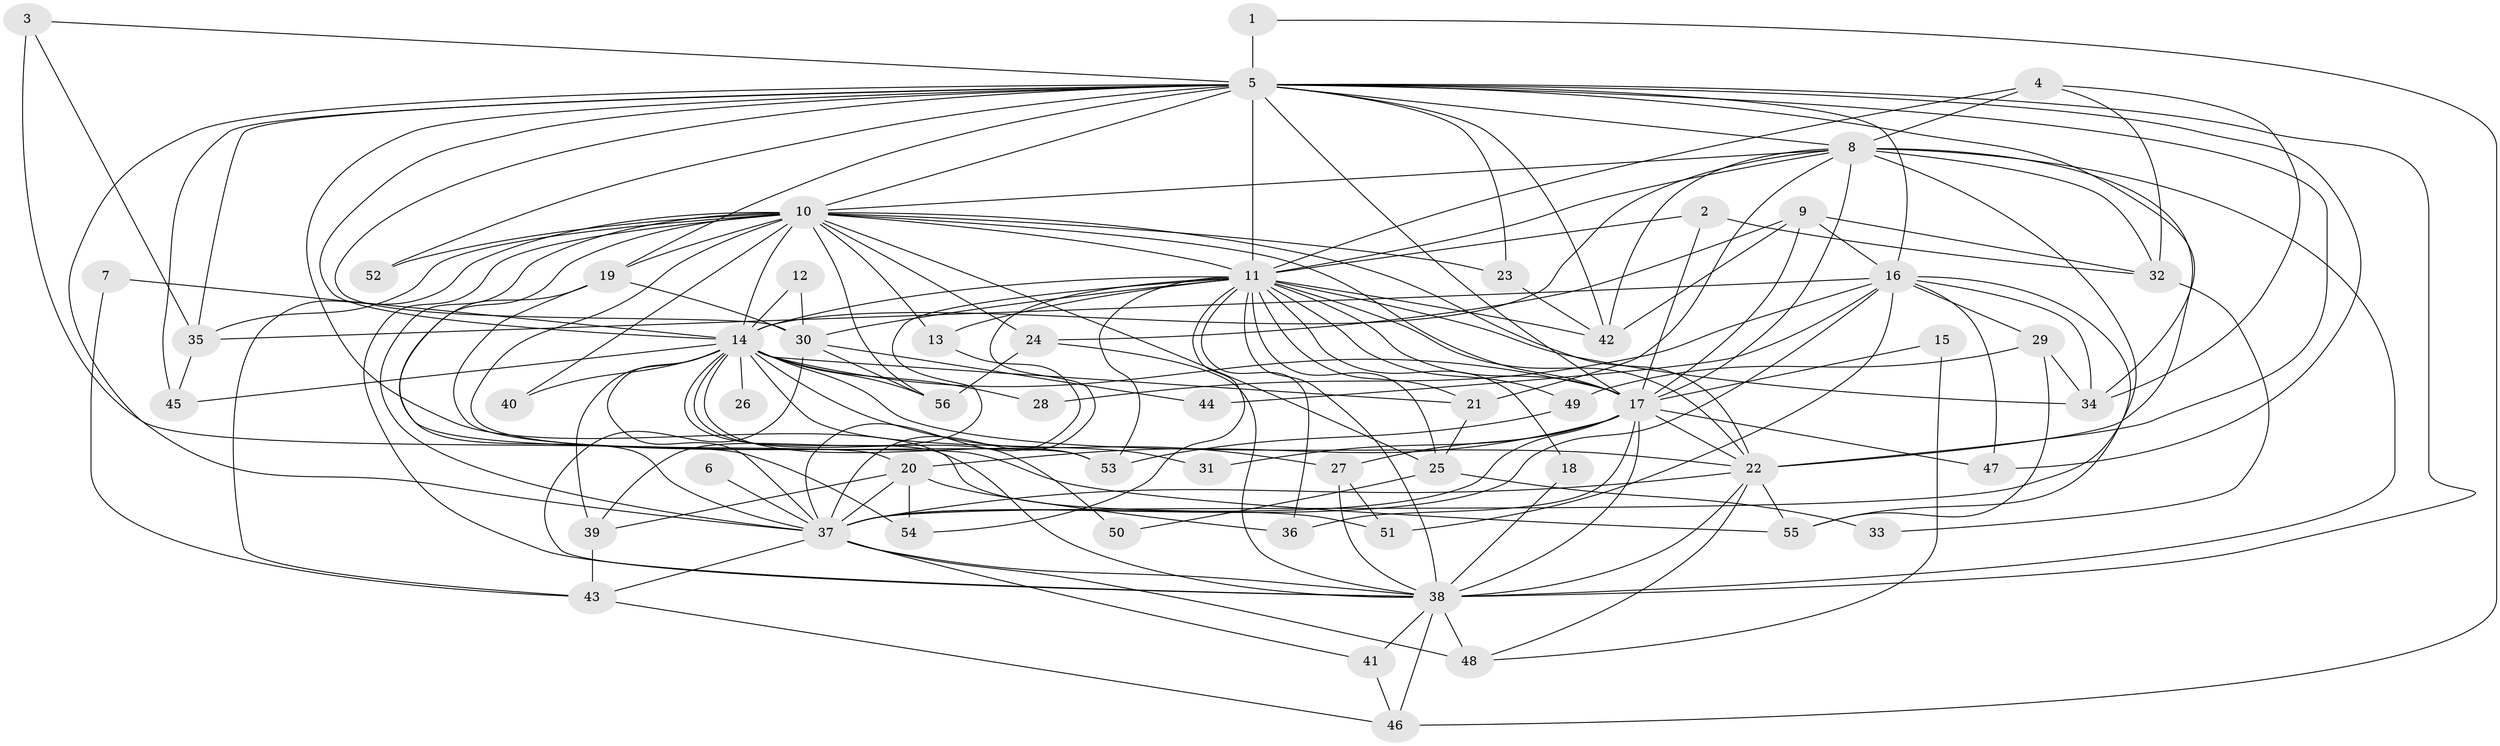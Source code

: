 // original degree distribution, {20: 0.018018018018018018, 25: 0.018018018018018018, 15: 0.009009009009009009, 28: 0.009009009009009009, 24: 0.009009009009009009, 17: 0.009009009009009009, 19: 0.009009009009009009, 14: 0.009009009009009009, 8: 0.009009009009009009, 5: 0.06306306306306306, 3: 0.13513513513513514, 6: 0.009009009009009009, 12: 0.009009009009009009, 2: 0.5675675675675675, 4: 0.10810810810810811, 7: 0.009009009009009009}
// Generated by graph-tools (version 1.1) at 2025/01/03/09/25 03:01:25]
// undirected, 56 vertices, 160 edges
graph export_dot {
graph [start="1"]
  node [color=gray90,style=filled];
  1;
  2;
  3;
  4;
  5;
  6;
  7;
  8;
  9;
  10;
  11;
  12;
  13;
  14;
  15;
  16;
  17;
  18;
  19;
  20;
  21;
  22;
  23;
  24;
  25;
  26;
  27;
  28;
  29;
  30;
  31;
  32;
  33;
  34;
  35;
  36;
  37;
  38;
  39;
  40;
  41;
  42;
  43;
  44;
  45;
  46;
  47;
  48;
  49;
  50;
  51;
  52;
  53;
  54;
  55;
  56;
  1 -- 5 [weight=2.0];
  1 -- 46 [weight=1.0];
  2 -- 11 [weight=1.0];
  2 -- 17 [weight=1.0];
  2 -- 32 [weight=1.0];
  3 -- 5 [weight=1.0];
  3 -- 35 [weight=1.0];
  3 -- 54 [weight=1.0];
  4 -- 8 [weight=1.0];
  4 -- 11 [weight=1.0];
  4 -- 32 [weight=1.0];
  4 -- 34 [weight=1.0];
  5 -- 8 [weight=2.0];
  5 -- 10 [weight=2.0];
  5 -- 11 [weight=2.0];
  5 -- 14 [weight=2.0];
  5 -- 16 [weight=1.0];
  5 -- 17 [weight=2.0];
  5 -- 19 [weight=1.0];
  5 -- 22 [weight=2.0];
  5 -- 23 [weight=1.0];
  5 -- 30 [weight=1.0];
  5 -- 34 [weight=1.0];
  5 -- 35 [weight=1.0];
  5 -- 37 [weight=3.0];
  5 -- 38 [weight=3.0];
  5 -- 42 [weight=1.0];
  5 -- 45 [weight=1.0];
  5 -- 47 [weight=1.0];
  5 -- 51 [weight=1.0];
  5 -- 52 [weight=1.0];
  6 -- 37 [weight=1.0];
  7 -- 14 [weight=1.0];
  7 -- 43 [weight=1.0];
  8 -- 10 [weight=1.0];
  8 -- 11 [weight=2.0];
  8 -- 14 [weight=1.0];
  8 -- 17 [weight=2.0];
  8 -- 21 [weight=1.0];
  8 -- 22 [weight=2.0];
  8 -- 32 [weight=1.0];
  8 -- 37 [weight=2.0];
  8 -- 38 [weight=1.0];
  8 -- 42 [weight=1.0];
  9 -- 16 [weight=1.0];
  9 -- 17 [weight=1.0];
  9 -- 24 [weight=1.0];
  9 -- 32 [weight=1.0];
  9 -- 42 [weight=1.0];
  10 -- 11 [weight=3.0];
  10 -- 13 [weight=1.0];
  10 -- 14 [weight=1.0];
  10 -- 17 [weight=1.0];
  10 -- 19 [weight=1.0];
  10 -- 20 [weight=1.0];
  10 -- 22 [weight=1.0];
  10 -- 23 [weight=1.0];
  10 -- 24 [weight=1.0];
  10 -- 25 [weight=1.0];
  10 -- 35 [weight=1.0];
  10 -- 37 [weight=2.0];
  10 -- 38 [weight=2.0];
  10 -- 40 [weight=2.0];
  10 -- 43 [weight=1.0];
  10 -- 52 [weight=1.0];
  10 -- 53 [weight=1.0];
  10 -- 56 [weight=1.0];
  11 -- 13 [weight=1.0];
  11 -- 14 [weight=2.0];
  11 -- 17 [weight=1.0];
  11 -- 18 [weight=1.0];
  11 -- 21 [weight=1.0];
  11 -- 22 [weight=2.0];
  11 -- 25 [weight=1.0];
  11 -- 30 [weight=1.0];
  11 -- 34 [weight=1.0];
  11 -- 36 [weight=1.0];
  11 -- 37 [weight=1.0];
  11 -- 38 [weight=1.0];
  11 -- 39 [weight=1.0];
  11 -- 42 [weight=1.0];
  11 -- 49 [weight=1.0];
  11 -- 53 [weight=1.0];
  11 -- 54 [weight=1.0];
  12 -- 14 [weight=1.0];
  12 -- 30 [weight=1.0];
  13 -- 37 [weight=1.0];
  14 -- 17 [weight=1.0];
  14 -- 21 [weight=1.0];
  14 -- 22 [weight=2.0];
  14 -- 26 [weight=1.0];
  14 -- 27 [weight=1.0];
  14 -- 28 [weight=1.0];
  14 -- 31 [weight=1.0];
  14 -- 37 [weight=1.0];
  14 -- 38 [weight=1.0];
  14 -- 39 [weight=1.0];
  14 -- 40 [weight=1.0];
  14 -- 45 [weight=1.0];
  14 -- 50 [weight=1.0];
  14 -- 53 [weight=1.0];
  14 -- 56 [weight=1.0];
  15 -- 17 [weight=1.0];
  15 -- 48 [weight=1.0];
  16 -- 28 [weight=1.0];
  16 -- 29 [weight=1.0];
  16 -- 34 [weight=1.0];
  16 -- 35 [weight=1.0];
  16 -- 37 [weight=1.0];
  16 -- 44 [weight=1.0];
  16 -- 47 [weight=1.0];
  16 -- 51 [weight=1.0];
  16 -- 55 [weight=1.0];
  17 -- 20 [weight=1.0];
  17 -- 22 [weight=1.0];
  17 -- 27 [weight=1.0];
  17 -- 31 [weight=1.0];
  17 -- 36 [weight=1.0];
  17 -- 37 [weight=1.0];
  17 -- 38 [weight=3.0];
  17 -- 47 [weight=1.0];
  18 -- 38 [weight=1.0];
  19 -- 30 [weight=1.0];
  19 -- 37 [weight=1.0];
  19 -- 55 [weight=1.0];
  20 -- 36 [weight=2.0];
  20 -- 37 [weight=1.0];
  20 -- 39 [weight=1.0];
  20 -- 54 [weight=1.0];
  21 -- 25 [weight=1.0];
  22 -- 37 [weight=1.0];
  22 -- 38 [weight=1.0];
  22 -- 48 [weight=1.0];
  22 -- 55 [weight=1.0];
  23 -- 42 [weight=1.0];
  24 -- 38 [weight=1.0];
  24 -- 56 [weight=1.0];
  25 -- 33 [weight=1.0];
  25 -- 50 [weight=1.0];
  27 -- 38 [weight=1.0];
  27 -- 51 [weight=1.0];
  29 -- 34 [weight=1.0];
  29 -- 49 [weight=1.0];
  29 -- 55 [weight=1.0];
  30 -- 38 [weight=2.0];
  30 -- 44 [weight=1.0];
  30 -- 56 [weight=1.0];
  32 -- 33 [weight=1.0];
  35 -- 45 [weight=1.0];
  37 -- 38 [weight=1.0];
  37 -- 41 [weight=1.0];
  37 -- 43 [weight=1.0];
  37 -- 48 [weight=2.0];
  38 -- 41 [weight=1.0];
  38 -- 46 [weight=1.0];
  38 -- 48 [weight=1.0];
  39 -- 43 [weight=1.0];
  41 -- 46 [weight=1.0];
  43 -- 46 [weight=1.0];
  49 -- 53 [weight=1.0];
}
